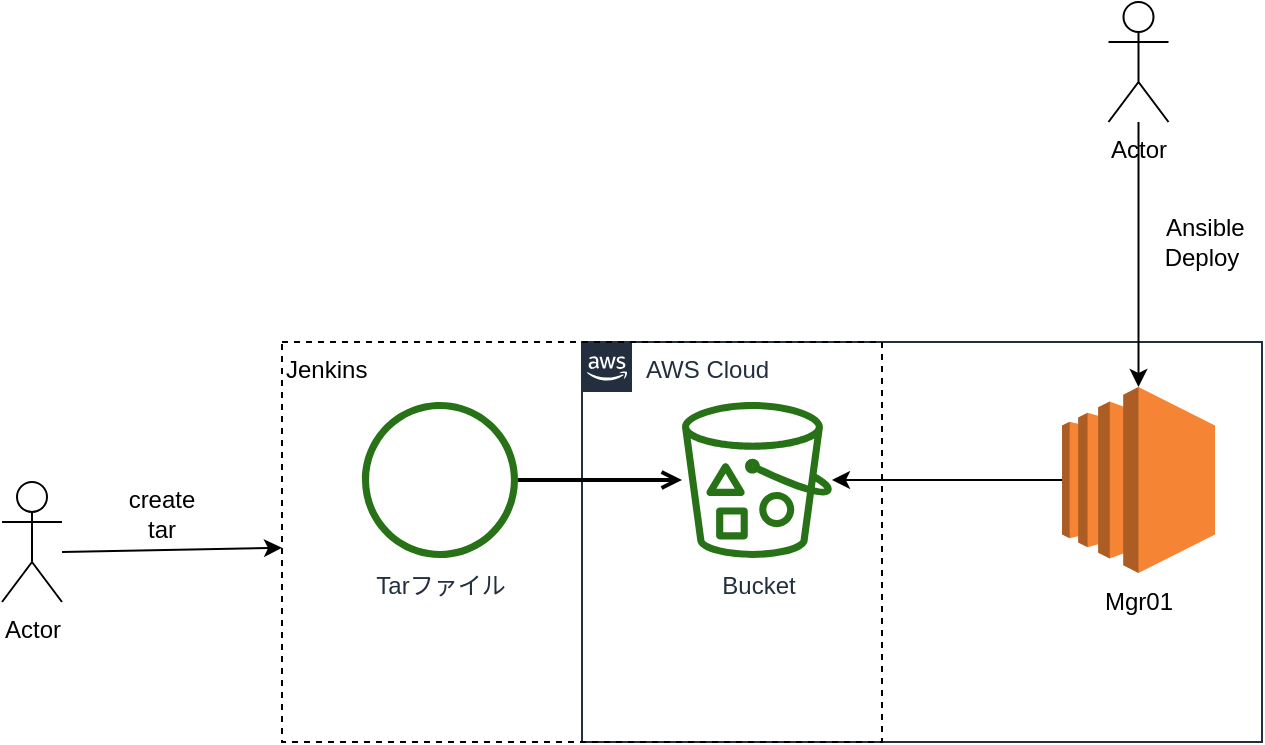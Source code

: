 <mxfile version="14.6.5" type="github"><diagram id="Ht1M8jgEwFfnCIfOTk4-" name="Page-1"><mxGraphModel dx="2591" dy="1662" grid="1" gridSize="10" guides="1" tooltips="1" connect="1" arrows="1" fold="1" page="1" pageScale="1" pageWidth="1169" pageHeight="827" math="0" shadow="0"><root><mxCell id="0"/><mxCell id="1" parent="0"/><mxCell id="UEzPUAAOIrF-is8g5C7q-74" value="AWS Cloud" style="points=[[0,0],[0.25,0],[0.5,0],[0.75,0],[1,0],[1,0.25],[1,0.5],[1,0.75],[1,1],[0.75,1],[0.5,1],[0.25,1],[0,1],[0,0.75],[0,0.5],[0,0.25]];outlineConnect=0;gradientColor=none;html=1;whiteSpace=wrap;fontSize=12;fontStyle=0;shape=mxgraph.aws4.group;grIcon=mxgraph.aws4.group_aws_cloud_alt;strokeColor=#232F3E;fillColor=none;verticalAlign=top;align=left;spacingLeft=30;fontColor=#232F3E;dashed=0;labelBackgroundColor=#ffffff;" parent="1" vertex="1"><mxGeometry x="160" y="110" width="340" height="200" as="geometry"/></mxCell><mxCell id="UEzPUAAOIrF-is8g5C7q-88" value="" style="edgeStyle=orthogonalEdgeStyle;rounded=0;orthogonalLoop=1;jettySize=auto;html=1;endArrow=open;endFill=0;strokeWidth=2;" parent="1" source="UEzPUAAOIrF-is8g5C7q-76" target="UEzPUAAOIrF-is8g5C7q-77" edge="1"><mxGeometry relative="1" as="geometry"/></mxCell><mxCell id="UEzPUAAOIrF-is8g5C7q-76" value="Tarファイル" style="outlineConnect=0;fontColor=#232F3E;gradientColor=none;fillColor=#277116;strokeColor=none;dashed=0;verticalLabelPosition=bottom;verticalAlign=top;align=center;html=1;fontSize=12;fontStyle=0;aspect=fixed;pointerEvents=1;shape=mxgraph.aws4.object;labelBackgroundColor=#ffffff;" parent="1" vertex="1"><mxGeometry x="50" y="140" width="78" height="78" as="geometry"/></mxCell><mxCell id="UEzPUAAOIrF-is8g5C7q-77" value="Bucket" style="outlineConnect=0;fontColor=#232F3E;gradientColor=none;fillColor=#277116;strokeColor=none;dashed=0;verticalLabelPosition=bottom;verticalAlign=top;align=center;html=1;fontSize=12;fontStyle=0;aspect=fixed;pointerEvents=1;shape=mxgraph.aws4.bucket_with_objects;labelBackgroundColor=#ffffff;" parent="1" vertex="1"><mxGeometry x="210" y="140" width="75" height="78" as="geometry"/></mxCell><mxCell id="pUmjvB_oXM0ORK1gpP_k-1" value="Mgr01" style="outlineConnect=0;dashed=0;verticalLabelPosition=bottom;verticalAlign=top;align=center;html=1;shape=mxgraph.aws3.ec2;fillColor=#F58534;gradientColor=none;" parent="1" vertex="1"><mxGeometry x="400" y="132.5" width="76.5" height="93" as="geometry"/></mxCell><mxCell id="pUmjvB_oXM0ORK1gpP_k-2" value="" style="endArrow=classic;html=1;exitX=0;exitY=0.5;exitDx=0;exitDy=0;exitPerimeter=0;" parent="1" source="pUmjvB_oXM0ORK1gpP_k-1" target="UEzPUAAOIrF-is8g5C7q-77" edge="1"><mxGeometry width="50" height="50" relative="1" as="geometry"><mxPoint x="560" y="300" as="sourcePoint"/><mxPoint x="610" y="250" as="targetPoint"/></mxGeometry></mxCell><mxCell id="pUmjvB_oXM0ORK1gpP_k-3" value="Actor" style="shape=umlActor;verticalLabelPosition=bottom;verticalAlign=top;html=1;outlineConnect=0;" parent="1" vertex="1"><mxGeometry x="423.25" y="-60" width="30" height="60" as="geometry"/></mxCell><mxCell id="pUmjvB_oXM0ORK1gpP_k-4" value="" style="endArrow=classic;html=1;" parent="1" source="pUmjvB_oXM0ORK1gpP_k-3" target="pUmjvB_oXM0ORK1gpP_k-1" edge="1"><mxGeometry width="50" height="50" relative="1" as="geometry"><mxPoint x="560" y="300" as="sourcePoint"/><mxPoint x="610" y="250" as="targetPoint"/></mxGeometry></mxCell><mxCell id="pUmjvB_oXM0ORK1gpP_k-7" value="Jenkins" style="rounded=0;whiteSpace=wrap;html=1;dashed=1;fillColor=none;align=left;verticalAlign=top;" parent="1" vertex="1"><mxGeometry x="10" y="110" width="300" height="200" as="geometry"/></mxCell><mxCell id="pUmjvB_oXM0ORK1gpP_k-8" value="Actor" style="shape=umlActor;verticalLabelPosition=bottom;verticalAlign=top;html=1;outlineConnect=0;" parent="1" vertex="1"><mxGeometry x="-130" y="180" width="30" height="60" as="geometry"/></mxCell><mxCell id="pUmjvB_oXM0ORK1gpP_k-9" value="" style="endArrow=classic;html=1;" parent="1" target="pUmjvB_oXM0ORK1gpP_k-7" edge="1"><mxGeometry width="50" height="50" relative="1" as="geometry"><mxPoint x="-100" y="215" as="sourcePoint"/><mxPoint x="130" y="250" as="targetPoint"/></mxGeometry></mxCell><mxCell id="pUmjvB_oXM0ORK1gpP_k-11" value="create tar" style="text;html=1;strokeColor=none;fillColor=none;align=center;verticalAlign=middle;whiteSpace=wrap;rounded=0;dashed=1;" parent="1" vertex="1"><mxGeometry x="-70" y="185.5" width="40" height="20" as="geometry"/></mxCell><mxCell id="pUmjvB_oXM0ORK1gpP_k-12" value="&amp;nbsp;Ansible Deploy" style="text;html=1;strokeColor=none;fillColor=none;align=center;verticalAlign=middle;whiteSpace=wrap;rounded=0;dashed=1;" parent="1" vertex="1"><mxGeometry x="450" y="50" width="40" height="20" as="geometry"/></mxCell></root></mxGraphModel></diagram></mxfile>